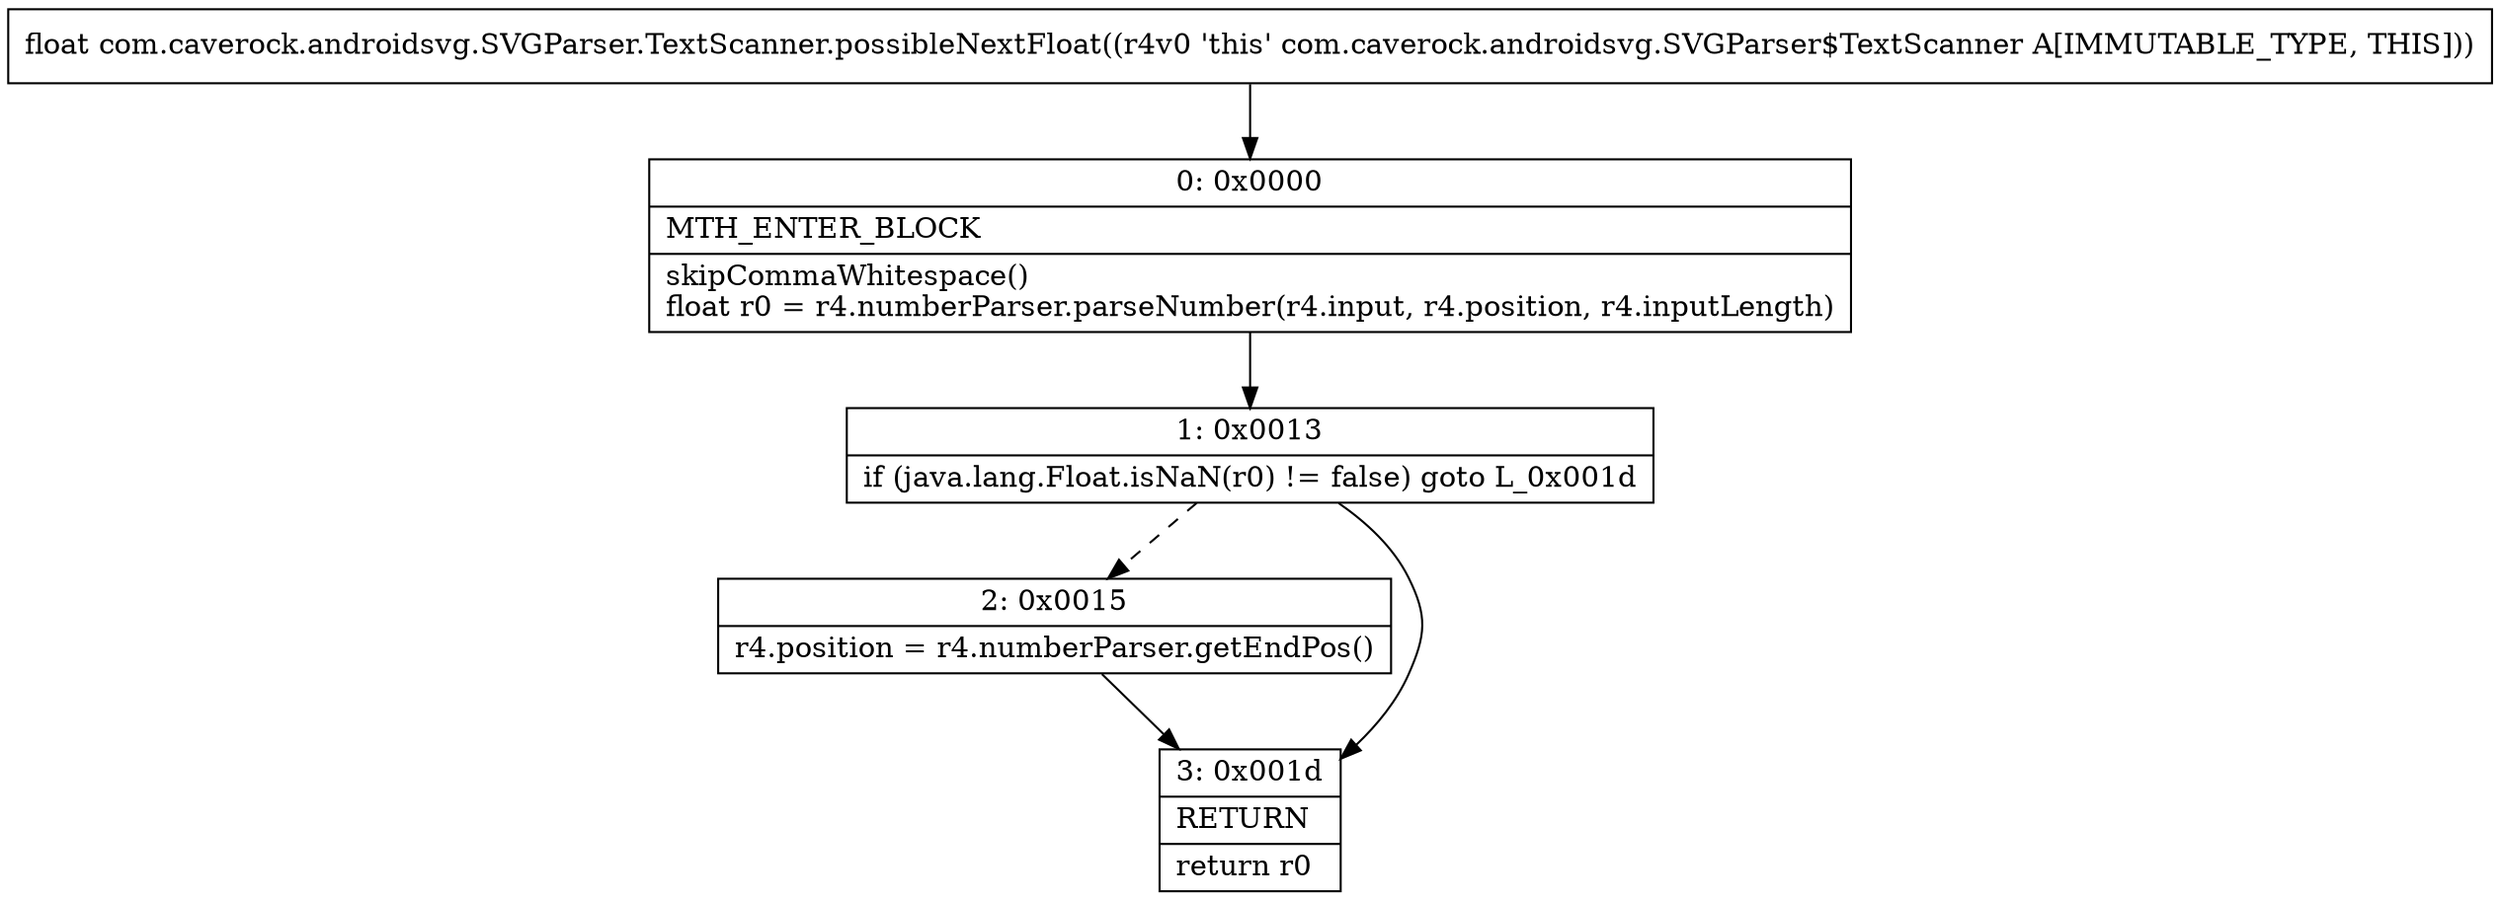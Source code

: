 digraph "CFG forcom.caverock.androidsvg.SVGParser.TextScanner.possibleNextFloat()F" {
Node_0 [shape=record,label="{0\:\ 0x0000|MTH_ENTER_BLOCK\l|skipCommaWhitespace()\lfloat r0 = r4.numberParser.parseNumber(r4.input, r4.position, r4.inputLength)\l}"];
Node_1 [shape=record,label="{1\:\ 0x0013|if (java.lang.Float.isNaN(r0) != false) goto L_0x001d\l}"];
Node_2 [shape=record,label="{2\:\ 0x0015|r4.position = r4.numberParser.getEndPos()\l}"];
Node_3 [shape=record,label="{3\:\ 0x001d|RETURN\l|return r0\l}"];
MethodNode[shape=record,label="{float com.caverock.androidsvg.SVGParser.TextScanner.possibleNextFloat((r4v0 'this' com.caverock.androidsvg.SVGParser$TextScanner A[IMMUTABLE_TYPE, THIS])) }"];
MethodNode -> Node_0;
Node_0 -> Node_1;
Node_1 -> Node_2[style=dashed];
Node_1 -> Node_3;
Node_2 -> Node_3;
}

